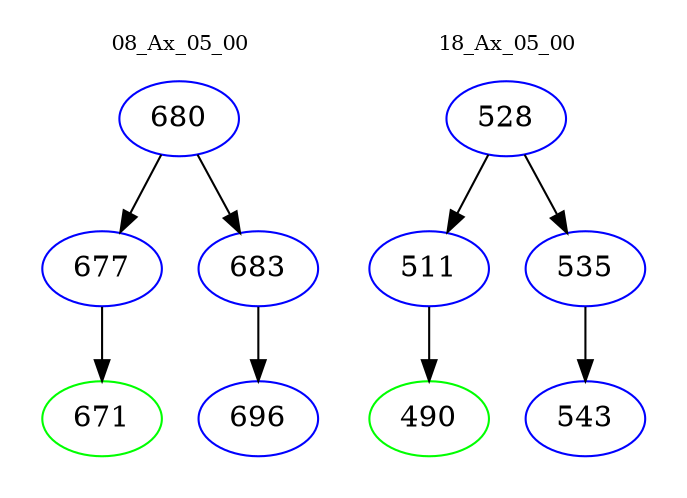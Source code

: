 digraph{
subgraph cluster_0 {
color = white
label = "08_Ax_05_00";
fontsize=10;
T0_680 [label="680", color="blue"]
T0_680 -> T0_677 [color="black"]
T0_677 [label="677", color="blue"]
T0_677 -> T0_671 [color="black"]
T0_671 [label="671", color="green"]
T0_680 -> T0_683 [color="black"]
T0_683 [label="683", color="blue"]
T0_683 -> T0_696 [color="black"]
T0_696 [label="696", color="blue"]
}
subgraph cluster_1 {
color = white
label = "18_Ax_05_00";
fontsize=10;
T1_528 [label="528", color="blue"]
T1_528 -> T1_511 [color="black"]
T1_511 [label="511", color="blue"]
T1_511 -> T1_490 [color="black"]
T1_490 [label="490", color="green"]
T1_528 -> T1_535 [color="black"]
T1_535 [label="535", color="blue"]
T1_535 -> T1_543 [color="black"]
T1_543 [label="543", color="blue"]
}
}
